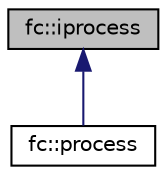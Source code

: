 digraph "fc::iprocess"
{
  edge [fontname="Helvetica",fontsize="10",labelfontname="Helvetica",labelfontsize="10"];
  node [fontname="Helvetica",fontsize="10",shape=record];
  Node0 [label="fc::iprocess",height=0.2,width=0.4,color="black", fillcolor="grey75", style="filled", fontcolor="black"];
  Node0 -> Node1 [dir="back",color="midnightblue",fontsize="10",style="solid"];
  Node1 [label="fc::process",height=0.2,width=0.4,color="black", fillcolor="white", style="filled",URL="$classfc_1_1process.html",tooltip="start and manage an local process "];
}
